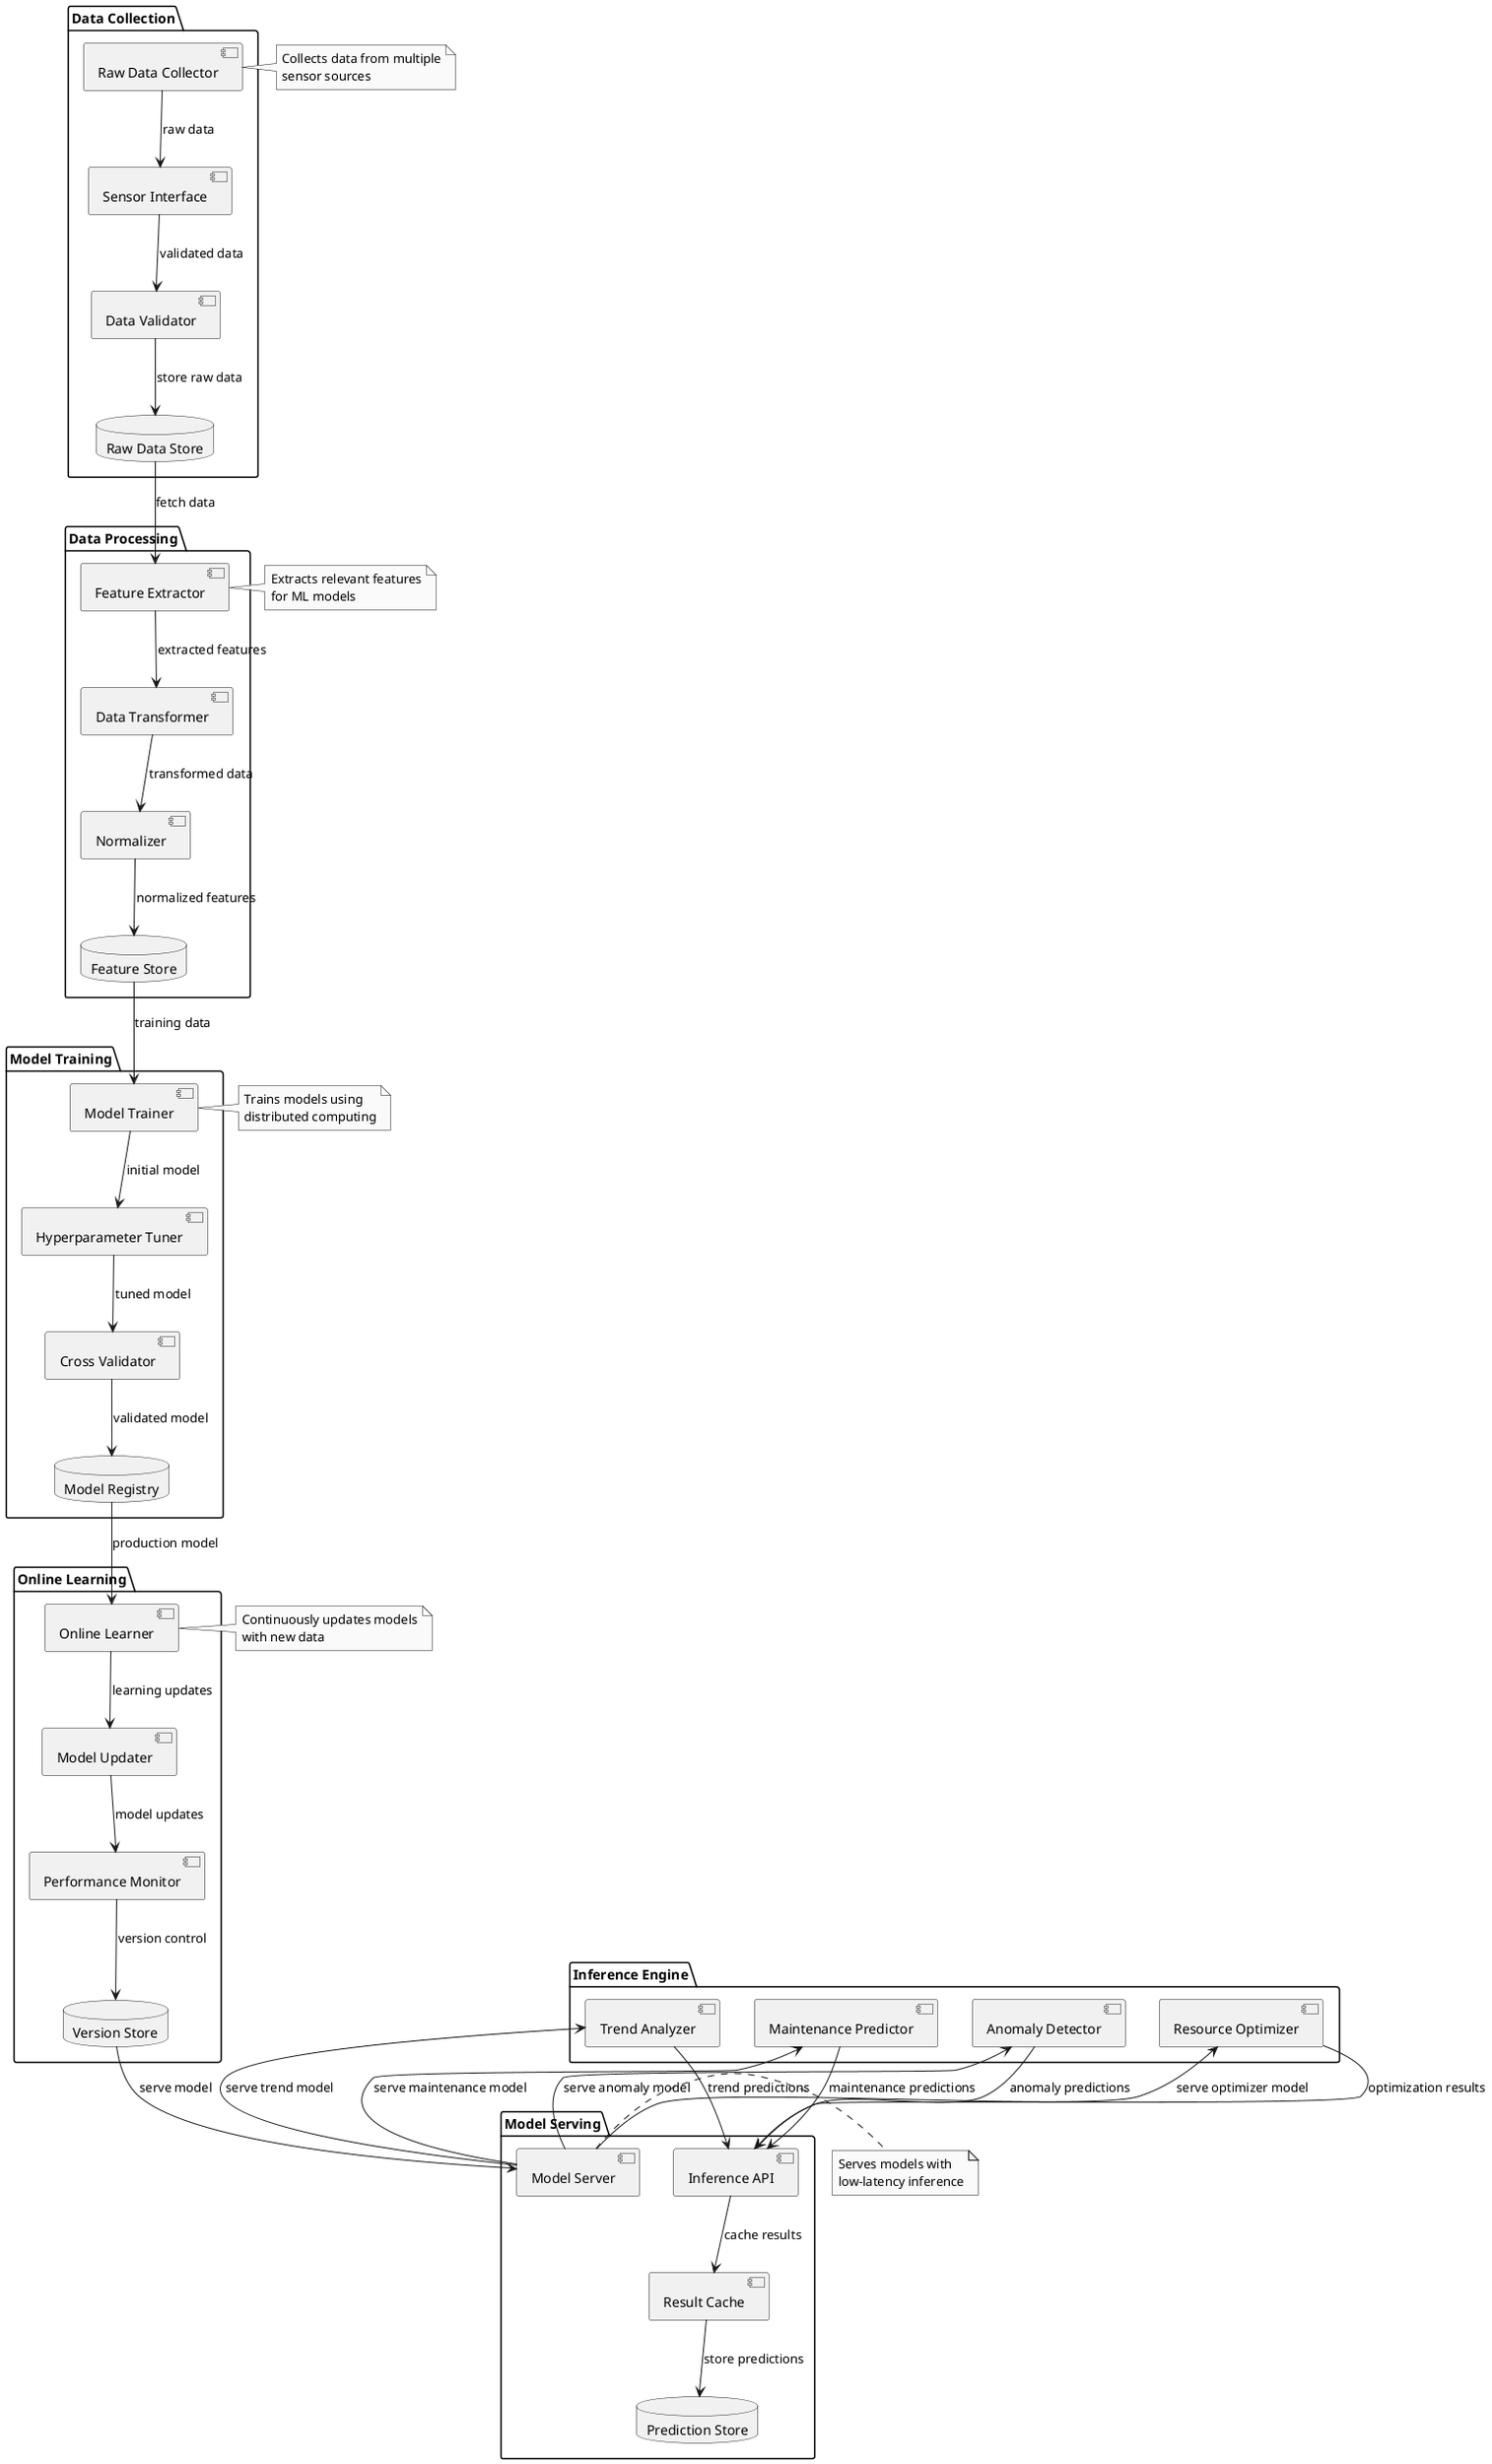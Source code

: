 @startuml EcoVehicle AI Pipeline

skinparam monochrome true
skinparam shadowing false
skinparam defaultFontName Arial
skinparam componentStyle uml2

' AI Pipeline Components
package "Data Collection" {
    [Raw Data Collector] as RDC
    [Sensor Interface] as SI
    [Data Validator] as DV
    database "Raw Data Store" as RDS
}

package "Data Processing" {
    [Feature Extractor] as FE
    [Data Transformer] as DT
    [Normalizer] as NM
    database "Feature Store" as FS
}

package "Model Training" {
    [Model Trainer] as MT
    [Hyperparameter Tuner] as HT
    [Cross Validator] as CV
    database "Model Registry" as MR
}

package "Online Learning" {
    [Online Learner] as OL
    [Model Updater] as MU
    [Performance Monitor] as PM
    database "Version Store" as VS
}

package "Inference Engine" {
    [Anomaly Detector] as AD
    [Trend Analyzer] as TA
    [Maintenance Predictor] as MP
    [Resource Optimizer] as RO
}

package "Model Serving" {
    [Model Server] as MS
    [Inference API] as IA
    [Result Cache] as RC
    database "Prediction Store" as PS
}

' Data Flow
RDC --> SI : raw data
SI --> DV : validated data
DV --> RDS : store raw data
RDS --> FE : fetch data

FE --> DT : extracted features
DT --> NM : transformed data
NM --> FS : normalized features
FS --> MT : training data

MT --> HT : initial model
HT --> CV : tuned model
CV --> MR : validated model
MR --> OL : production model

OL --> MU : learning updates
MU --> PM : model updates
PM --> VS : version control
VS --> MS : serve model

MS --> AD : serve anomaly model
MS --> TA : serve trend model
MS --> MP : serve maintenance model
MS --> RO : serve optimizer model

AD --> IA : anomaly predictions
TA --> IA : trend predictions
MP --> IA : maintenance predictions
RO --> IA : optimization results

IA --> RC : cache results
RC --> PS : store predictions

' Notes
note right of RDC
  Collects data from multiple
  sensor sources
end note

note right of FE
  Extracts relevant features
  for ML models
end note

note right of MT
  Trains models using
  distributed computing
end note

note right of OL
  Continuously updates models
  with new data
end note

note right of MS
  Serves models with
  low-latency inference
end note

@enduml
